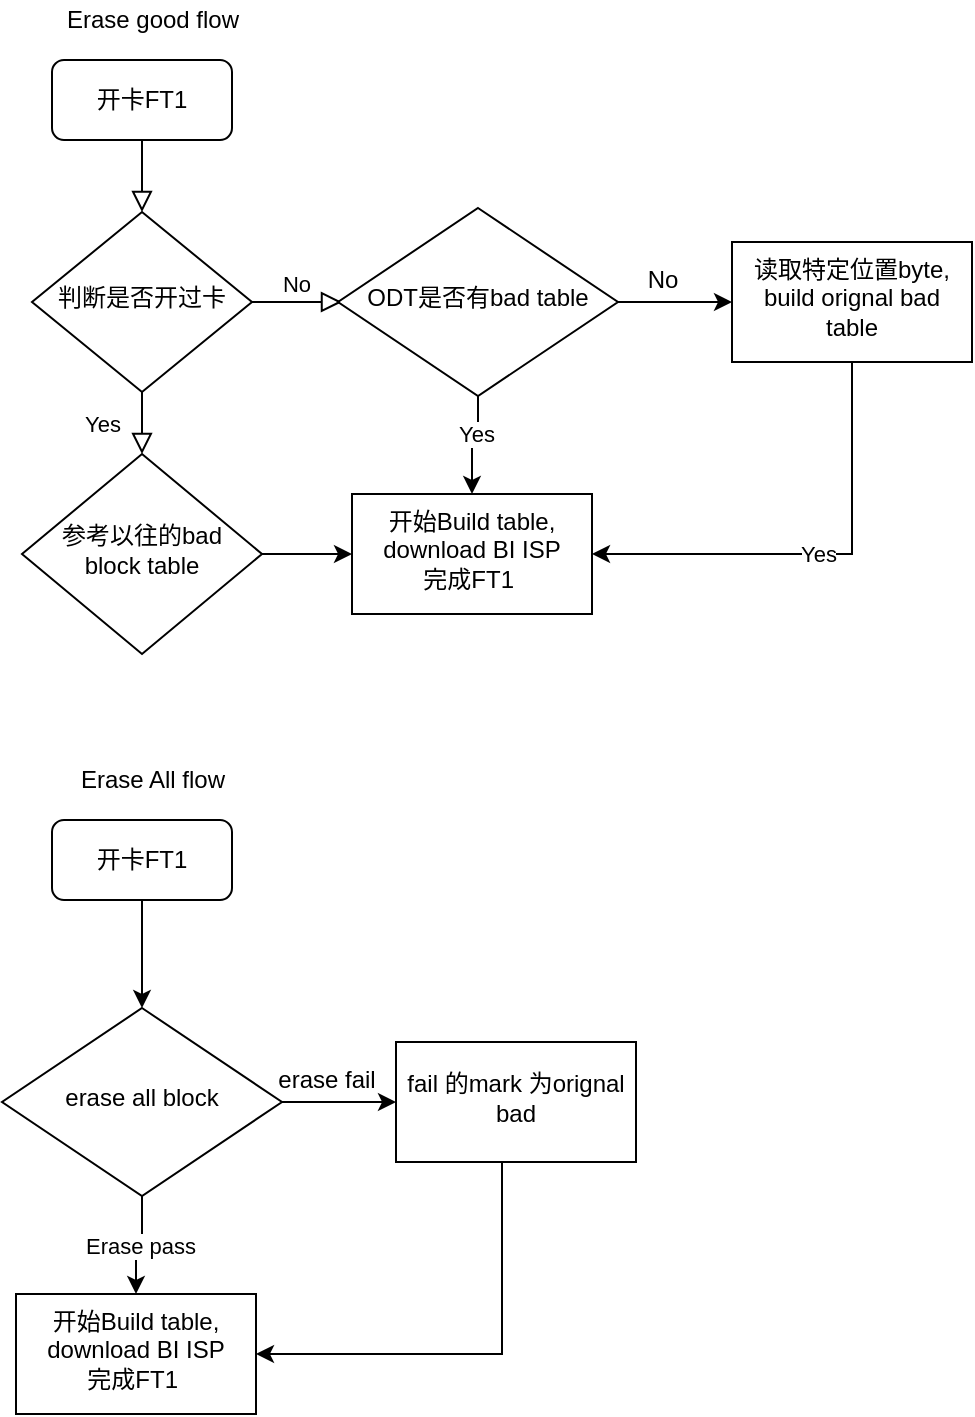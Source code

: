 <mxfile version="15.9.6" type="github">
  <diagram id="C5RBs43oDa-KdzZeNtuy" name="Page-1">
    <mxGraphModel dx="1426" dy="802" grid="1" gridSize="10" guides="1" tooltips="1" connect="1" arrows="1" fold="1" page="1" pageScale="1" pageWidth="827" pageHeight="1169" math="0" shadow="0">
      <root>
        <mxCell id="WIyWlLk6GJQsqaUBKTNV-0" />
        <mxCell id="WIyWlLk6GJQsqaUBKTNV-1" parent="WIyWlLk6GJQsqaUBKTNV-0" />
        <mxCell id="WIyWlLk6GJQsqaUBKTNV-2" value="" style="rounded=0;html=1;jettySize=auto;orthogonalLoop=1;fontSize=11;endArrow=block;endFill=0;endSize=8;strokeWidth=1;shadow=0;labelBackgroundColor=none;edgeStyle=orthogonalEdgeStyle;" parent="WIyWlLk6GJQsqaUBKTNV-1" source="WIyWlLk6GJQsqaUBKTNV-3" target="WIyWlLk6GJQsqaUBKTNV-6" edge="1">
          <mxGeometry relative="1" as="geometry" />
        </mxCell>
        <mxCell id="WIyWlLk6GJQsqaUBKTNV-3" value="开卡FT1" style="rounded=1;whiteSpace=wrap;html=1;fontSize=12;glass=0;strokeWidth=1;shadow=0;" parent="WIyWlLk6GJQsqaUBKTNV-1" vertex="1">
          <mxGeometry x="175" y="80" width="90" height="40" as="geometry" />
        </mxCell>
        <mxCell id="WIyWlLk6GJQsqaUBKTNV-4" value="Yes" style="rounded=0;html=1;jettySize=auto;orthogonalLoop=1;fontSize=11;endArrow=block;endFill=0;endSize=8;strokeWidth=1;shadow=0;labelBackgroundColor=none;edgeStyle=orthogonalEdgeStyle;" parent="WIyWlLk6GJQsqaUBKTNV-1" source="WIyWlLk6GJQsqaUBKTNV-6" target="WIyWlLk6GJQsqaUBKTNV-10" edge="1">
          <mxGeometry y="20" relative="1" as="geometry">
            <mxPoint as="offset" />
          </mxGeometry>
        </mxCell>
        <mxCell id="WIyWlLk6GJQsqaUBKTNV-5" value="No" style="edgeStyle=orthogonalEdgeStyle;rounded=0;html=1;jettySize=auto;orthogonalLoop=1;fontSize=11;endArrow=block;endFill=0;endSize=8;strokeWidth=1;shadow=0;labelBackgroundColor=none;" parent="WIyWlLk6GJQsqaUBKTNV-1" source="WIyWlLk6GJQsqaUBKTNV-6" edge="1">
          <mxGeometry y="10" relative="1" as="geometry">
            <mxPoint as="offset" />
            <mxPoint x="320" y="201" as="targetPoint" />
          </mxGeometry>
        </mxCell>
        <mxCell id="WIyWlLk6GJQsqaUBKTNV-6" value="判断是否开过卡" style="rhombus;whiteSpace=wrap;html=1;shadow=0;fontFamily=Helvetica;fontSize=12;align=center;strokeWidth=1;spacing=6;spacingTop=-4;" parent="WIyWlLk6GJQsqaUBKTNV-1" vertex="1">
          <mxGeometry x="165" y="156" width="110" height="90" as="geometry" />
        </mxCell>
        <mxCell id="7yfpHO6uRZt01CoKZOyh-8" value="" style="edgeStyle=orthogonalEdgeStyle;rounded=0;orthogonalLoop=1;jettySize=auto;html=1;" edge="1" parent="WIyWlLk6GJQsqaUBKTNV-1" source="WIyWlLk6GJQsqaUBKTNV-10" target="7yfpHO6uRZt01CoKZOyh-5">
          <mxGeometry relative="1" as="geometry" />
        </mxCell>
        <mxCell id="WIyWlLk6GJQsqaUBKTNV-10" value="参考以往的bad block table" style="rhombus;whiteSpace=wrap;html=1;shadow=0;fontFamily=Helvetica;fontSize=12;align=center;strokeWidth=1;spacing=6;spacingTop=-4;" parent="WIyWlLk6GJQsqaUBKTNV-1" vertex="1">
          <mxGeometry x="160" y="277" width="120" height="100" as="geometry" />
        </mxCell>
        <mxCell id="7yfpHO6uRZt01CoKZOyh-0" value="Erase good flow" style="text;html=1;align=center;verticalAlign=middle;resizable=0;points=[];autosize=1;strokeColor=none;fillColor=none;" vertex="1" parent="WIyWlLk6GJQsqaUBKTNV-1">
          <mxGeometry x="175" y="50" width="100" height="20" as="geometry" />
        </mxCell>
        <mxCell id="7yfpHO6uRZt01CoKZOyh-3" value="" style="edgeStyle=orthogonalEdgeStyle;rounded=0;orthogonalLoop=1;jettySize=auto;html=1;" edge="1" parent="WIyWlLk6GJQsqaUBKTNV-1" source="7yfpHO6uRZt01CoKZOyh-1" target="7yfpHO6uRZt01CoKZOyh-2">
          <mxGeometry relative="1" as="geometry" />
        </mxCell>
        <mxCell id="7yfpHO6uRZt01CoKZOyh-6" value="" style="edgeStyle=orthogonalEdgeStyle;rounded=0;orthogonalLoop=1;jettySize=auto;html=1;" edge="1" parent="WIyWlLk6GJQsqaUBKTNV-1" source="7yfpHO6uRZt01CoKZOyh-1" target="7yfpHO6uRZt01CoKZOyh-5">
          <mxGeometry relative="1" as="geometry" />
        </mxCell>
        <mxCell id="7yfpHO6uRZt01CoKZOyh-7" value="Yes" style="edgeLabel;html=1;align=center;verticalAlign=middle;resizable=0;points=[];" vertex="1" connectable="0" parent="7yfpHO6uRZt01CoKZOyh-6">
          <mxGeometry x="-0.263" y="-1" relative="1" as="geometry">
            <mxPoint as="offset" />
          </mxGeometry>
        </mxCell>
        <mxCell id="7yfpHO6uRZt01CoKZOyh-1" value="ODT是否有bad table" style="rhombus;whiteSpace=wrap;html=1;shadow=0;fontFamily=Helvetica;fontSize=12;align=center;strokeWidth=1;spacing=6;spacingTop=-4;" vertex="1" parent="WIyWlLk6GJQsqaUBKTNV-1">
          <mxGeometry x="318" y="154" width="140" height="94" as="geometry" />
        </mxCell>
        <mxCell id="7yfpHO6uRZt01CoKZOyh-9" value="Yes" style="edgeStyle=orthogonalEdgeStyle;rounded=0;orthogonalLoop=1;jettySize=auto;html=1;entryX=1;entryY=0.5;entryDx=0;entryDy=0;" edge="1" parent="WIyWlLk6GJQsqaUBKTNV-1" source="7yfpHO6uRZt01CoKZOyh-2" target="7yfpHO6uRZt01CoKZOyh-5">
          <mxGeometry relative="1" as="geometry">
            <Array as="points">
              <mxPoint x="575" y="327" />
            </Array>
          </mxGeometry>
        </mxCell>
        <mxCell id="7yfpHO6uRZt01CoKZOyh-2" value="读取特定位置byte, build orignal bad table" style="whiteSpace=wrap;html=1;shadow=0;strokeWidth=1;spacing=6;spacingTop=-4;" vertex="1" parent="WIyWlLk6GJQsqaUBKTNV-1">
          <mxGeometry x="515" y="171" width="120" height="60" as="geometry" />
        </mxCell>
        <mxCell id="7yfpHO6uRZt01CoKZOyh-4" value="No" style="text;html=1;align=center;verticalAlign=middle;resizable=0;points=[];autosize=1;strokeColor=none;fillColor=none;" vertex="1" parent="WIyWlLk6GJQsqaUBKTNV-1">
          <mxGeometry x="465" y="180" width="30" height="20" as="geometry" />
        </mxCell>
        <mxCell id="7yfpHO6uRZt01CoKZOyh-5" value="开始Build table, download BI ISP&lt;br&gt;完成FT1&amp;nbsp;" style="whiteSpace=wrap;html=1;shadow=0;strokeWidth=1;spacing=6;spacingTop=-4;" vertex="1" parent="WIyWlLk6GJQsqaUBKTNV-1">
          <mxGeometry x="325" y="297" width="120" height="60" as="geometry" />
        </mxCell>
        <mxCell id="7yfpHO6uRZt01CoKZOyh-26" style="edgeStyle=none;rounded=0;orthogonalLoop=1;jettySize=auto;html=1;exitX=0.5;exitY=1;exitDx=0;exitDy=0;entryX=0.5;entryY=0;entryDx=0;entryDy=0;fontSize=12;" edge="1" parent="WIyWlLk6GJQsqaUBKTNV-1" source="7yfpHO6uRZt01CoKZOyh-11" target="7yfpHO6uRZt01CoKZOyh-21">
          <mxGeometry relative="1" as="geometry" />
        </mxCell>
        <mxCell id="7yfpHO6uRZt01CoKZOyh-11" value="开卡FT1" style="rounded=1;whiteSpace=wrap;html=1;fontSize=12;glass=0;strokeWidth=1;shadow=0;" vertex="1" parent="WIyWlLk6GJQsqaUBKTNV-1">
          <mxGeometry x="175" y="460" width="90" height="40" as="geometry" />
        </mxCell>
        <mxCell id="7yfpHO6uRZt01CoKZOyh-17" value="Erase All flow" style="text;html=1;align=center;verticalAlign=middle;resizable=0;points=[];autosize=1;strokeColor=none;fillColor=none;" vertex="1" parent="WIyWlLk6GJQsqaUBKTNV-1">
          <mxGeometry x="180" y="430" width="90" height="20" as="geometry" />
        </mxCell>
        <mxCell id="7yfpHO6uRZt01CoKZOyh-18" value="" style="edgeStyle=orthogonalEdgeStyle;rounded=0;orthogonalLoop=1;jettySize=auto;html=1;" edge="1" parent="WIyWlLk6GJQsqaUBKTNV-1" source="7yfpHO6uRZt01CoKZOyh-21" target="7yfpHO6uRZt01CoKZOyh-23">
          <mxGeometry relative="1" as="geometry" />
        </mxCell>
        <mxCell id="7yfpHO6uRZt01CoKZOyh-19" value="Erase pass&lt;br&gt;" style="edgeStyle=orthogonalEdgeStyle;rounded=0;orthogonalLoop=1;jettySize=auto;html=1;" edge="1" parent="WIyWlLk6GJQsqaUBKTNV-1" source="7yfpHO6uRZt01CoKZOyh-21" target="7yfpHO6uRZt01CoKZOyh-25">
          <mxGeometry relative="1" as="geometry" />
        </mxCell>
        <mxCell id="7yfpHO6uRZt01CoKZOyh-21" value="erase all block" style="rhombus;whiteSpace=wrap;html=1;shadow=0;fontFamily=Helvetica;fontSize=12;align=center;strokeWidth=1;spacing=6;spacingTop=-4;" vertex="1" parent="WIyWlLk6GJQsqaUBKTNV-1">
          <mxGeometry x="150" y="554" width="140" height="94" as="geometry" />
        </mxCell>
        <mxCell id="7yfpHO6uRZt01CoKZOyh-28" style="edgeStyle=orthogonalEdgeStyle;rounded=0;orthogonalLoop=1;jettySize=auto;html=1;entryX=1;entryY=0.5;entryDx=0;entryDy=0;fontSize=12;" edge="1" parent="WIyWlLk6GJQsqaUBKTNV-1" source="7yfpHO6uRZt01CoKZOyh-23" target="7yfpHO6uRZt01CoKZOyh-25">
          <mxGeometry relative="1" as="geometry">
            <Array as="points">
              <mxPoint x="400" y="727" />
            </Array>
          </mxGeometry>
        </mxCell>
        <mxCell id="7yfpHO6uRZt01CoKZOyh-23" value="fail 的mark 为orignal bad" style="whiteSpace=wrap;html=1;shadow=0;strokeWidth=1;spacing=6;spacingTop=-4;fontSize=12;" vertex="1" parent="WIyWlLk6GJQsqaUBKTNV-1">
          <mxGeometry x="347" y="571" width="120" height="60" as="geometry" />
        </mxCell>
        <mxCell id="7yfpHO6uRZt01CoKZOyh-24" value="erase fail" style="text;html=1;align=center;verticalAlign=middle;resizable=0;points=[];autosize=1;strokeColor=none;fillColor=none;" vertex="1" parent="WIyWlLk6GJQsqaUBKTNV-1">
          <mxGeometry x="282" y="580" width="60" height="20" as="geometry" />
        </mxCell>
        <mxCell id="7yfpHO6uRZt01CoKZOyh-25" value="开始Build table, download BI ISP&lt;br&gt;完成FT1&amp;nbsp;" style="whiteSpace=wrap;html=1;shadow=0;strokeWidth=1;spacing=6;spacingTop=-4;" vertex="1" parent="WIyWlLk6GJQsqaUBKTNV-1">
          <mxGeometry x="157" y="697" width="120" height="60" as="geometry" />
        </mxCell>
      </root>
    </mxGraphModel>
  </diagram>
</mxfile>
